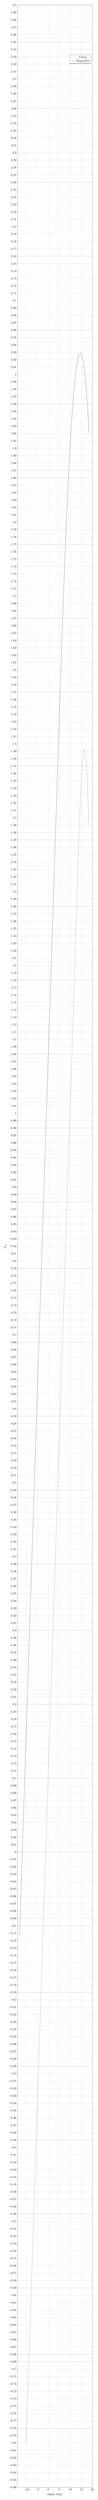 %CL alpha Wing High Lift
\begin{tikzpicture}

\begin{axis}[
width=0.85\textwidth,
height=0.5\textheight,
scaled ticks=false, tick label style={/pgf/number format/fixed},
xmin=-14.0,
xmax=20,
xlabel={alpha ($\deg$)},
xmajorgrids,
ymin=-0.86,
ymax=2.5,
ylabel={C\textsubscript{L}},
ymajorgrids,
legend entries = {Clean\\Flap@TO\\}
]

\addplot [
color=black,
densely dashed
]
table[row sep=crcr]{
-10.0	-0.799\\
-9.271	-0.733\\
-8.541	-0.667\\
-7.812	-0.601\\
-7.083	-0.535\\
-6.353	-0.469\\
-5.624	-0.403\\
-4.895	-0.337\\
-4.165	-0.271\\
-3.436	-0.204\\
-2.707	-0.138\\
-1.977	-0.072\\
-1.248	-0.006\\
-0.519	0.06\\
0.211	0.126\\
0.94	0.192\\
1.669	0.258\\
2.399	0.324\\
3.128	0.39\\
3.857	0.456\\
4.587	0.522\\
5.316	0.588\\
6.045	0.654\\
6.775	0.72\\
7.504	0.786\\
8.233	0.852\\
8.963	0.919\\
9.692	0.985\\
10.421	1.051\\
11.151	1.117\\
11.88	1.187\\
12.609	1.258\\
13.339	1.327\\
14.068	1.389\\
14.797	1.44\\
15.527	1.476\\
16.256	1.493\\
16.985	1.487\\
17.715	1.453\\
18.444	1.389\\
};

\addplot [
color=black,
solid
]
table[row sep=crcr]{
-13.0	-0.112\\
-12.357	-0.053\\
-11.714	0.006\\
-11.071	0.064\\
-10.428	0.123\\
-9.785	0.182\\
-9.142	0.241\\
-8.499	0.3\\
-7.856	0.359\\
-7.213	0.417\\
-6.57	0.476\\
-5.927	0.535\\
-5.284	0.594\\
-4.641	0.653\\
-3.998	0.712\\
-3.355	0.771\\
-2.712	0.829\\
-2.069	0.888\\
-1.426	0.947\\
-0.783	1.006\\
-0.14	1.065\\
0.503	1.124\\
1.146	1.182\\
1.789	1.241\\
2.432	1.3\\
3.075	1.359\\
3.718	1.418\\
4.361	1.477\\
5.004	1.535\\
5.647	1.594\\
6.29	1.651\\
6.933	1.704\\
7.576	1.754\\
8.219	1.801\\
8.862	1.843\\
9.505	1.881\\
10.148	1.916\\
10.791	1.946\\
11.434	1.971\\
12.077	1.993\\
12.72	2.009\\
13.363	2.021\\
14.006	2.027\\
14.649	2.029\\
15.292	2.025\\
15.935	2.016\\
16.578	2.001\\
17.221	1.98\\
17.864	1.954\\
18.507	1.921\\
};
\end{axis}
\end{tikzpicture}%
